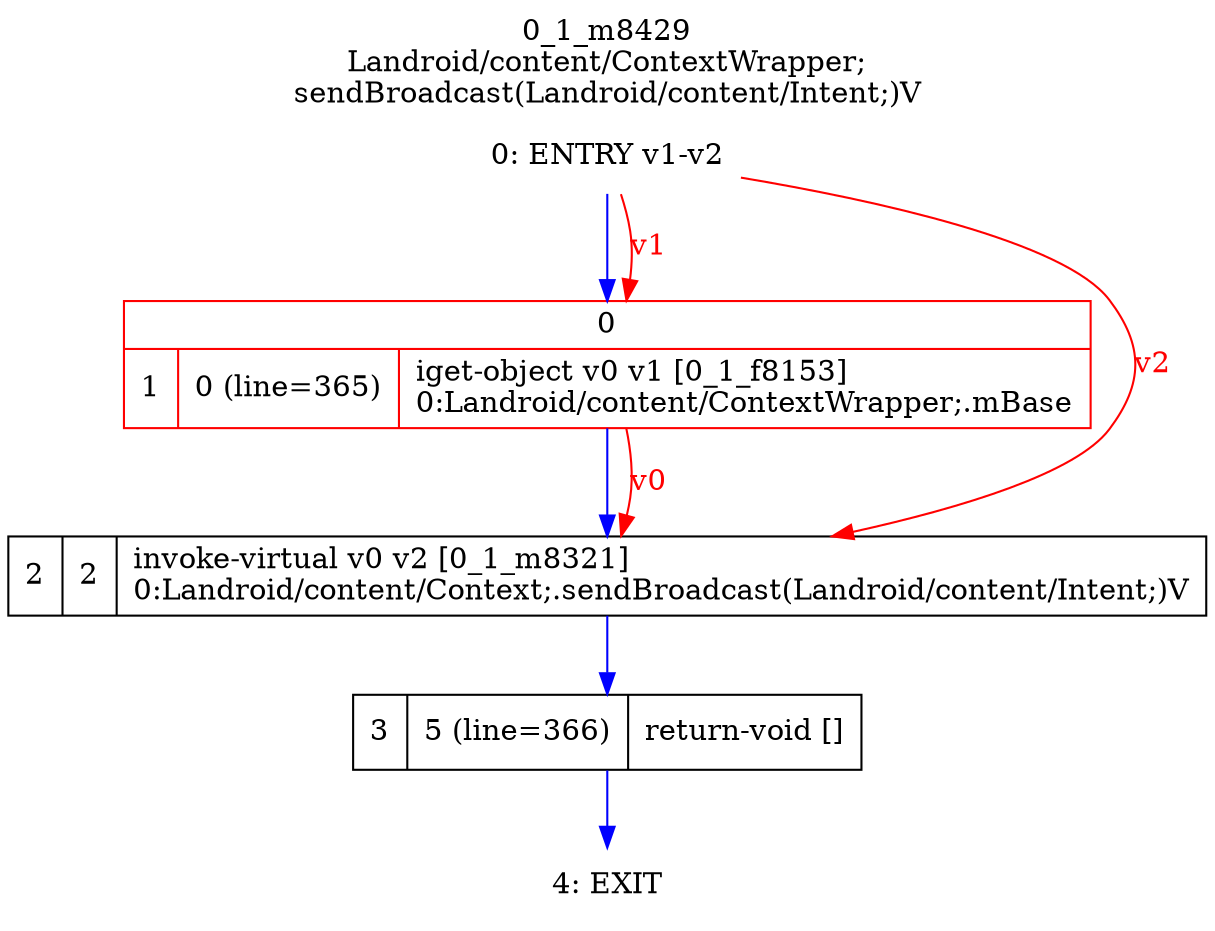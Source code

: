 digraph G {
rankdir=UD;
labelloc=t;
label="0_1_m8429\nLandroid/content/ContextWrapper;
sendBroadcast(Landroid/content/Intent;)V";
0[label="0: ENTRY v1-v2",shape=plaintext];
1[label="{0|{1|0 (line=365)|iget-object v0 v1 [0_1_f8153]\l0:Landroid/content/ContextWrapper;.mBase\l}}",shape=record, color=red];
2[label="2|2|invoke-virtual v0 v2 [0_1_m8321]\l0:Landroid/content/Context;.sendBroadcast(Landroid/content/Intent;)V\l",shape=record,URL="0_1_m8321.dot"];
3[label="3|5 (line=366)|return-void []\l",shape=record];
4[label="4: EXIT",shape=plaintext];
0->1 [color=blue, fontcolor=blue,weight=100, taillabel=""];
1->2 [color=blue, fontcolor=blue,weight=100, taillabel=""];
2->3 [color=blue, fontcolor=blue,weight=100, taillabel=""];
3->4 [color=blue, fontcolor=blue,weight=100, taillabel=""];
0->1 [color=red, fontcolor=red, label="v1"];
0->2 [color=red, fontcolor=red, label="v2"];
1->2 [color=red, fontcolor=red, label="v0"];
}
